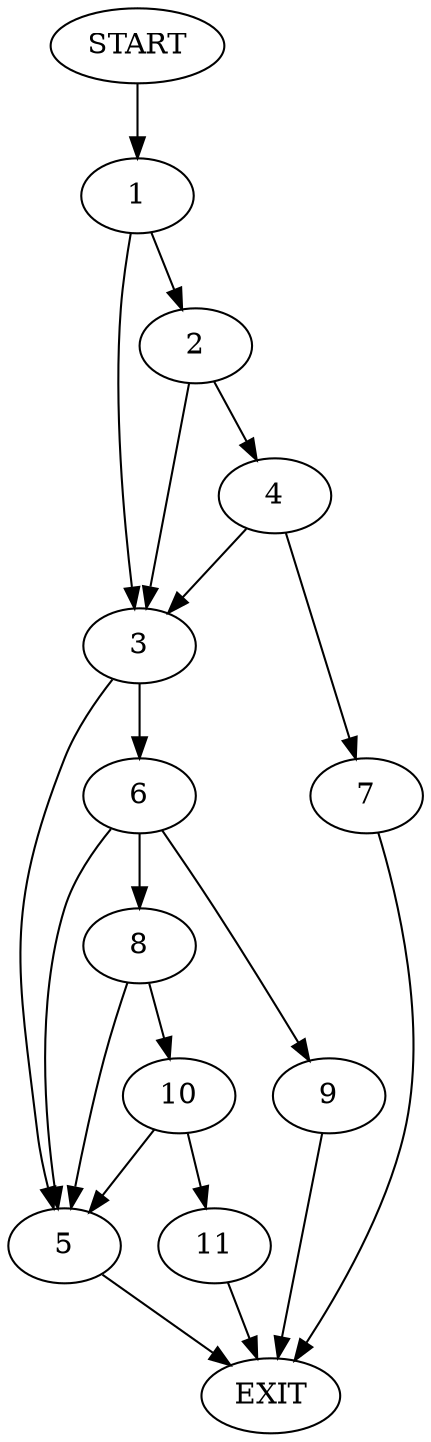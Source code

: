digraph {
0 [label="START"]
12 [label="EXIT"]
0 -> 1
1 -> 2
1 -> 3
2 -> 3
2 -> 4
3 -> 5
3 -> 6
4 -> 7
4 -> 3
7 -> 12
5 -> 12
6 -> 8
6 -> 5
6 -> 9
9 -> 12
8 -> 5
8 -> 10
10 -> 11
10 -> 5
11 -> 12
}
